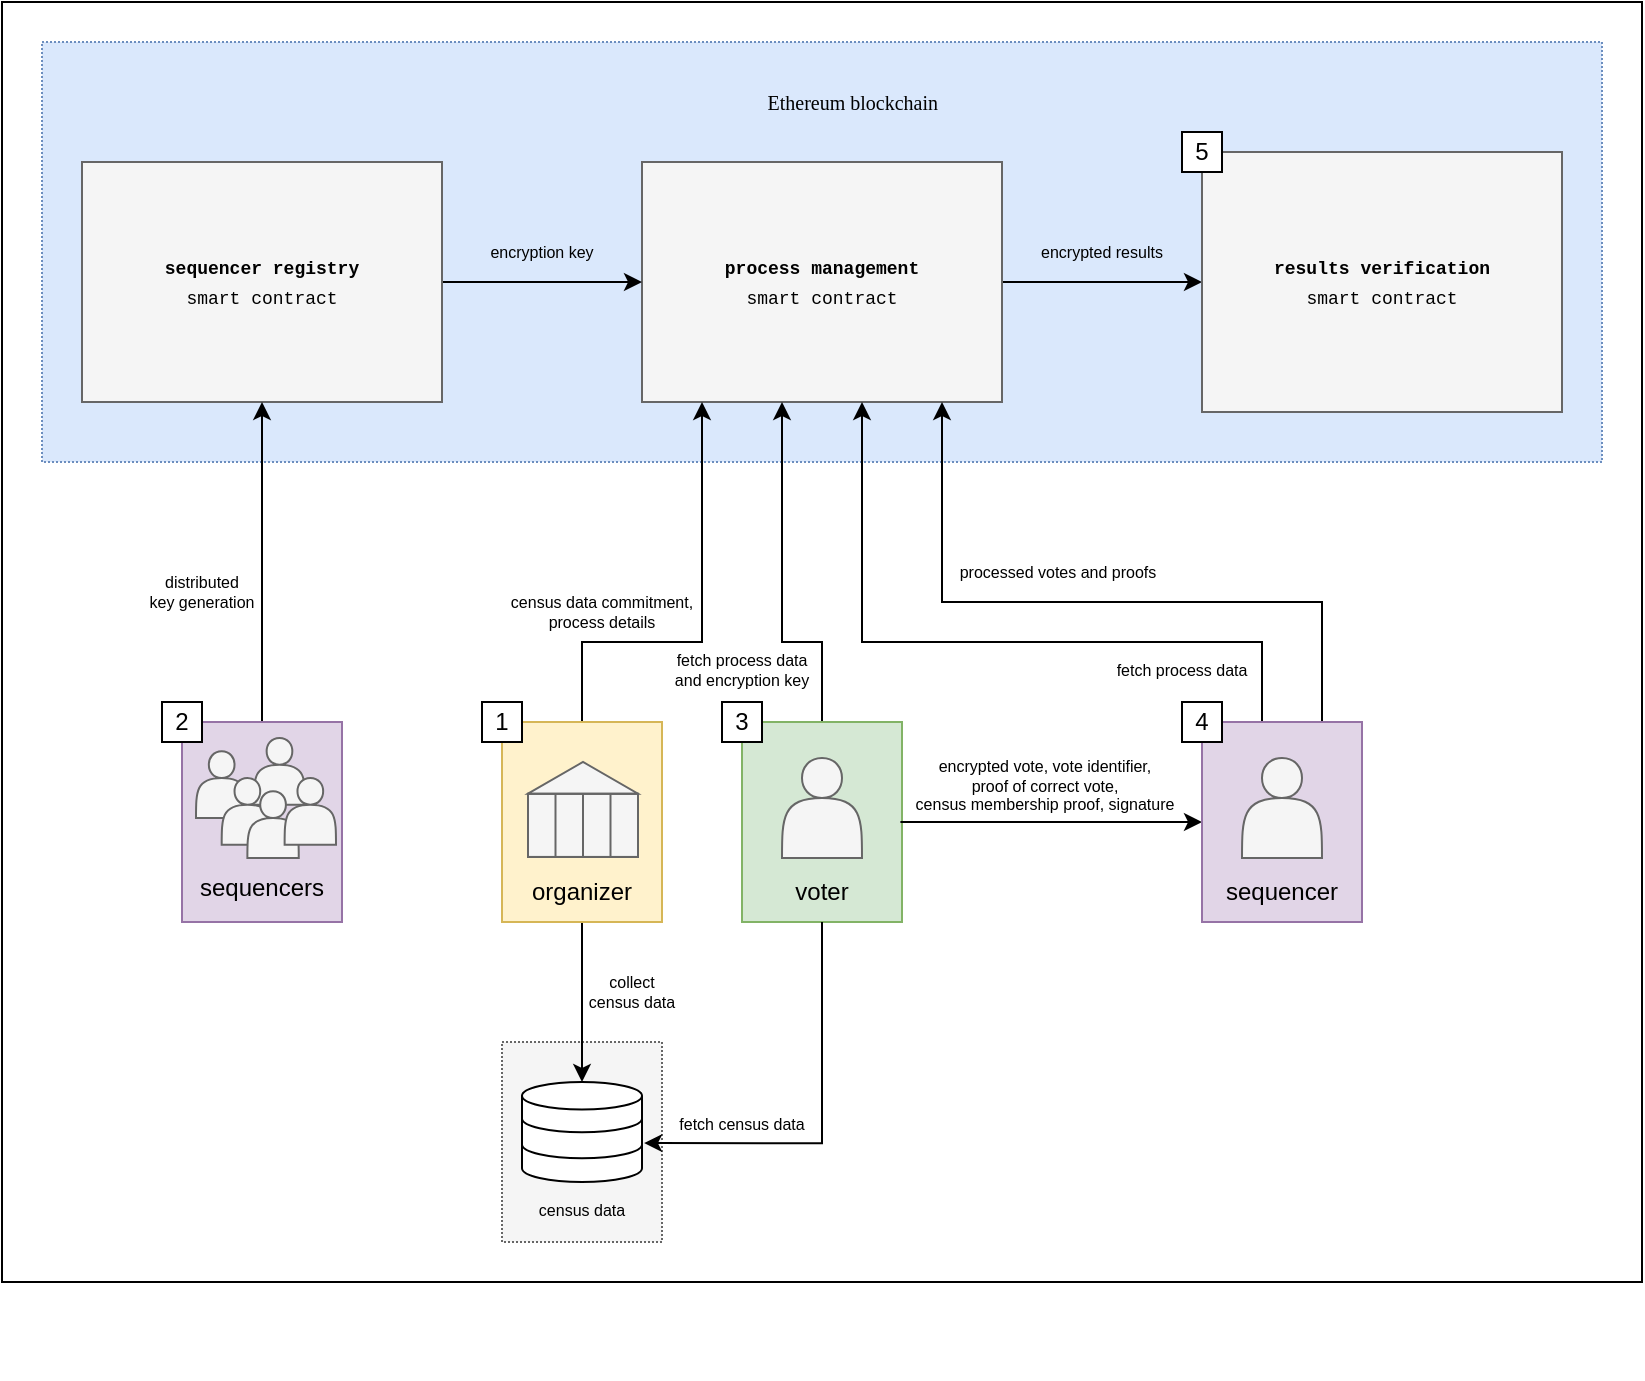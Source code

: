 <mxfile version="27.1.6" pages="2">
  <diagram name="protocol-flow" id="9_ijZpfl23uZW4xNUKwr">
    <mxGraphModel dx="196" dy="152" grid="1" gridSize="10" guides="1" tooltips="1" connect="1" arrows="1" fold="1" page="1" pageScale="1" pageWidth="1100" pageHeight="850" math="0" shadow="0">
      <root>
        <mxCell id="Iu_7Bu9hSgdt7ye1YoMF-0" />
        <mxCell id="Iu_7Bu9hSgdt7ye1YoMF-1" parent="Iu_7Bu9hSgdt7ye1YoMF-0" />
        <mxCell id="ilFAUQE9p3K1V1cAkD8p-7" value="" style="rounded=0;whiteSpace=wrap;html=1;" parent="Iu_7Bu9hSgdt7ye1YoMF-1" vertex="1">
          <mxGeometry x="160" y="80" width="820" height="640" as="geometry" />
        </mxCell>
        <mxCell id="ilFAUQE9p3K1V1cAkD8p-2" value="" style="rounded=0;whiteSpace=wrap;html=1;fillColor=#f5f5f5;dashed=1;dashPattern=1 1;strokeColor=#666666;fontColor=#333333;" parent="Iu_7Bu9hSgdt7ye1YoMF-1" vertex="1">
          <mxGeometry x="410" y="600" width="80" height="100" as="geometry" />
        </mxCell>
        <mxCell id="Iu_7Bu9hSgdt7ye1YoMF-2" value="" style="rounded=0;whiteSpace=wrap;html=1;fillColor=#dae8fc;dashed=1;dashPattern=1 1;strokeColor=#6c8ebf;" parent="Iu_7Bu9hSgdt7ye1YoMF-1" vertex="1">
          <mxGeometry x="180" y="100" width="780" height="210" as="geometry" />
        </mxCell>
        <mxCell id="Iu_7Bu9hSgdt7ye1YoMF-11" value="" style="edgeStyle=orthogonalEdgeStyle;rounded=0;orthogonalLoop=1;jettySize=auto;html=1;" parent="Iu_7Bu9hSgdt7ye1YoMF-1" source="Iu_7Bu9hSgdt7ye1YoMF-12" target="Iu_7Bu9hSgdt7ye1YoMF-15" edge="1">
          <mxGeometry relative="1" as="geometry" />
        </mxCell>
        <mxCell id="Iu_7Bu9hSgdt7ye1YoMF-12" value="&lt;font style=&quot;font-size: 9px;&quot;&gt;&lt;b&gt;process management&lt;/b&gt;&lt;br&gt;smart contract&lt;/font&gt;" style="rounded=0;whiteSpace=wrap;html=1;fontFamily=Courier New;fillColor=#f5f5f5;fontColor=#000000;strokeColor=#666666;" parent="Iu_7Bu9hSgdt7ye1YoMF-1" vertex="1">
          <mxGeometry x="480" y="160" width="180" height="120" as="geometry" />
        </mxCell>
        <mxCell id="Iu_7Bu9hSgdt7ye1YoMF-13" value="" style="edgeStyle=orthogonalEdgeStyle;rounded=0;orthogonalLoop=1;jettySize=auto;html=1;" parent="Iu_7Bu9hSgdt7ye1YoMF-1" source="Iu_7Bu9hSgdt7ye1YoMF-14" target="Iu_7Bu9hSgdt7ye1YoMF-12" edge="1">
          <mxGeometry relative="1" as="geometry" />
        </mxCell>
        <mxCell id="Iu_7Bu9hSgdt7ye1YoMF-14" value="&lt;div&gt;&lt;font color=&quot;#000000&quot; style=&quot;font-size: 9px;&quot;&gt;&lt;b&gt;sequencer registry&lt;/b&gt;&lt;br&gt;&lt;/font&gt;&lt;/div&gt;&lt;div&gt;&lt;font color=&quot;#000000&quot; style=&quot;font-size: 9px;&quot;&gt;smart contract&lt;/font&gt;&lt;/div&gt;" style="rounded=0;whiteSpace=wrap;html=1;fontFamily=Courier New;fillColor=#f5f5f5;fontColor=#333333;strokeColor=#666666;" parent="Iu_7Bu9hSgdt7ye1YoMF-1" vertex="1">
          <mxGeometry x="200" y="160" width="180" height="120" as="geometry" />
        </mxCell>
        <mxCell id="Iu_7Bu9hSgdt7ye1YoMF-20" value="" style="endArrow=classic;html=1;rounded=0;" parent="Iu_7Bu9hSgdt7ye1YoMF-1" edge="1">
          <mxGeometry width="50" height="50" relative="1" as="geometry">
            <mxPoint x="450" y="440" as="sourcePoint" />
            <mxPoint x="510" y="280" as="targetPoint" />
            <Array as="points">
              <mxPoint x="450" y="400" />
              <mxPoint x="510" y="400" />
            </Array>
          </mxGeometry>
        </mxCell>
        <mxCell id="Iu_7Bu9hSgdt7ye1YoMF-21" value="" style="endArrow=classic;html=1;rounded=0;entryX=0.5;entryY=1;entryDx=0;entryDy=0;" parent="Iu_7Bu9hSgdt7ye1YoMF-1" target="Iu_7Bu9hSgdt7ye1YoMF-14" edge="1">
          <mxGeometry width="50" height="50" relative="1" as="geometry">
            <mxPoint x="290" y="440" as="sourcePoint" />
            <mxPoint x="280.0" y="280.0" as="targetPoint" />
            <Array as="points" />
          </mxGeometry>
        </mxCell>
        <mxCell id="Iu_7Bu9hSgdt7ye1YoMF-25" value="fetch census data" style="text;html=1;align=center;verticalAlign=middle;whiteSpace=wrap;rounded=0;fontSize=8;" parent="Iu_7Bu9hSgdt7ye1YoMF-1" vertex="1">
          <mxGeometry x="490" y="631" width="80" height="19.55" as="geometry" />
        </mxCell>
        <mxCell id="Iu_7Bu9hSgdt7ye1YoMF-27" value="fetch process data and encryption key" style="text;html=1;align=center;verticalAlign=middle;whiteSpace=wrap;rounded=0;fontSize=8;" parent="Iu_7Bu9hSgdt7ye1YoMF-1" vertex="1">
          <mxGeometry x="490" y="399" width="80" height="30" as="geometry" />
        </mxCell>
        <mxCell id="Iu_7Bu9hSgdt7ye1YoMF-29" value="" style="endArrow=classic;html=1;rounded=0;" parent="Iu_7Bu9hSgdt7ye1YoMF-1" edge="1">
          <mxGeometry width="50" height="50" relative="1" as="geometry">
            <mxPoint x="660" y="760" as="sourcePoint" />
            <mxPoint x="660" y="760" as="targetPoint" />
          </mxGeometry>
        </mxCell>
        <mxCell id="Iu_7Bu9hSgdt7ye1YoMF-30" value="encrypted vote, vote identifier,&lt;br&gt;proof of correct vote,&lt;br&gt;census membership proof, signature" style="text;html=1;align=center;verticalAlign=middle;whiteSpace=wrap;rounded=0;fontSize=8;" parent="Iu_7Bu9hSgdt7ye1YoMF-1" vertex="1">
          <mxGeometry x="613.5" y="457" width="135" height="30" as="geometry" />
        </mxCell>
        <mxCell id="Iu_7Bu9hSgdt7ye1YoMF-49" value="" style="html=1;verticalLabelPosition=bottom;align=center;labelBackgroundColor=#ffffff;verticalAlign=top;strokeWidth=1;shadow=0;dashed=0;shape=mxgraph.ios7.icons.data;" parent="Iu_7Bu9hSgdt7ye1YoMF-1" vertex="1">
          <mxGeometry x="420" y="620" width="60" height="50" as="geometry" />
        </mxCell>
        <mxCell id="lkK_xYMYs6qSP8etcj2q-0" value="" style="endArrow=classic;html=1;rounded=0;" parent="Iu_7Bu9hSgdt7ye1YoMF-1" edge="1">
          <mxGeometry width="50" height="50" relative="1" as="geometry">
            <mxPoint x="790" y="440" as="sourcePoint" />
            <mxPoint x="590" y="280" as="targetPoint" />
            <Array as="points">
              <mxPoint x="790" y="400" />
              <mxPoint x="680" y="400" />
              <mxPoint x="590" y="400" />
            </Array>
          </mxGeometry>
        </mxCell>
        <mxCell id="lkK_xYMYs6qSP8etcj2q-1" value="" style="endArrow=classic;html=1;rounded=0;" parent="Iu_7Bu9hSgdt7ye1YoMF-1" edge="1">
          <mxGeometry width="50" height="50" relative="1" as="geometry">
            <mxPoint x="820" y="440" as="sourcePoint" />
            <mxPoint x="630" y="280" as="targetPoint" />
            <Array as="points">
              <mxPoint x="820" y="380" />
              <mxPoint x="720" y="380" />
              <mxPoint x="630" y="380" />
            </Array>
          </mxGeometry>
        </mxCell>
        <mxCell id="lkK_xYMYs6qSP8etcj2q-2" value="" style="endArrow=classic;html=1;rounded=0;" parent="Iu_7Bu9hSgdt7ye1YoMF-1" edge="1">
          <mxGeometry width="50" height="50" relative="1" as="geometry">
            <mxPoint x="570" y="440" as="sourcePoint" />
            <mxPoint x="550" y="280" as="targetPoint" />
            <Array as="points">
              <mxPoint x="570" y="400" />
              <mxPoint x="550" y="400" />
            </Array>
          </mxGeometry>
        </mxCell>
        <mxCell id="srKLONURFAAzG-BD-hus-11" value="" style="group" parent="Iu_7Bu9hSgdt7ye1YoMF-1" vertex="1" connectable="0">
          <mxGeometry x="240" y="430" width="90" height="110" as="geometry" />
        </mxCell>
        <mxCell id="Iu_7Bu9hSgdt7ye1YoMF-41" value="" style="group;fillColor=#e1d5e7;strokeColor=#9673a6;container=0;" parent="srKLONURFAAzG-BD-hus-11" vertex="1" connectable="0">
          <mxGeometry x="10" y="10" width="80" height="100" as="geometry" />
        </mxCell>
        <mxCell id="Iu_7Bu9hSgdt7ye1YoMF-52" value="2" style="whiteSpace=wrap;html=1;aspect=fixed;" parent="srKLONURFAAzG-BD-hus-11" vertex="1">
          <mxGeometry width="20" height="20" as="geometry" />
        </mxCell>
        <mxCell id="Iu_7Bu9hSgdt7ye1YoMF-42" value="" style="group" parent="srKLONURFAAzG-BD-hus-11" vertex="1" connectable="0">
          <mxGeometry x="17" y="18" width="70" height="60" as="geometry" />
        </mxCell>
        <mxCell id="Iu_7Bu9hSgdt7ye1YoMF-43" value="" style="shape=actor;whiteSpace=wrap;html=1;fillColor=#f5f5f5;fontColor=#333333;strokeColor=#666666;" parent="Iu_7Bu9hSgdt7ye1YoMF-42" vertex="1">
          <mxGeometry y="6.667" width="25.688" height="33.333" as="geometry" />
        </mxCell>
        <mxCell id="Iu_7Bu9hSgdt7ye1YoMF-44" value="" style="shape=actor;whiteSpace=wrap;html=1;fillColor=#f5f5f5;fontColor=#333333;strokeColor=#666666;" parent="Iu_7Bu9hSgdt7ye1YoMF-42" vertex="1">
          <mxGeometry x="28.899" width="25.688" height="33.333" as="geometry" />
        </mxCell>
        <mxCell id="Iu_7Bu9hSgdt7ye1YoMF-45" value="" style="shape=actor;whiteSpace=wrap;html=1;fillColor=#f5f5f5;fontColor=#333333;strokeColor=#666666;" parent="Iu_7Bu9hSgdt7ye1YoMF-42" vertex="1">
          <mxGeometry x="12.844" y="20.0" width="25.688" height="33.333" as="geometry" />
        </mxCell>
        <mxCell id="Iu_7Bu9hSgdt7ye1YoMF-46" value="" style="shape=actor;whiteSpace=wrap;html=1;fillColor=#f5f5f5;fontColor=#333333;strokeColor=#666666;" parent="Iu_7Bu9hSgdt7ye1YoMF-42" vertex="1">
          <mxGeometry x="25.688" y="26.667" width="25.688" height="33.333" as="geometry" />
        </mxCell>
        <mxCell id="Iu_7Bu9hSgdt7ye1YoMF-47" value="" style="shape=actor;whiteSpace=wrap;html=1;fillColor=#f5f5f5;fontColor=#333333;strokeColor=#666666;" parent="Iu_7Bu9hSgdt7ye1YoMF-42" vertex="1">
          <mxGeometry x="44.312" y="20.0" width="25.688" height="33.333" as="geometry" />
        </mxCell>
        <mxCell id="srKLONURFAAzG-BD-hus-0" value="sequencers" style="text;html=1;align=center;verticalAlign=middle;whiteSpace=wrap;rounded=0;" parent="srKLONURFAAzG-BD-hus-11" vertex="1">
          <mxGeometry x="10" y="78" width="80" height="30" as="geometry" />
        </mxCell>
        <mxCell id="srKLONURFAAzG-BD-hus-14" value="" style="group" parent="Iu_7Bu9hSgdt7ye1YoMF-1" vertex="1" connectable="0">
          <mxGeometry x="520" y="430" width="90" height="110" as="geometry" />
        </mxCell>
        <mxCell id="Iu_7Bu9hSgdt7ye1YoMF-35" value="" style="group;fillColor=#d5e8d4;strokeColor=#82b366;container=0;" parent="srKLONURFAAzG-BD-hus-14" vertex="1" connectable="0">
          <mxGeometry x="10" y="10" width="80" height="100" as="geometry" />
        </mxCell>
        <mxCell id="Iu_7Bu9hSgdt7ye1YoMF-53" value="3" style="whiteSpace=wrap;html=1;aspect=fixed;" parent="srKLONURFAAzG-BD-hus-14" vertex="1">
          <mxGeometry width="20" height="20" as="geometry" />
        </mxCell>
        <mxCell id="Iu_7Bu9hSgdt7ye1YoMF-36" value="" style="shape=actor;whiteSpace=wrap;html=1;fillColor=#f5f5f5;fontColor=#333333;strokeColor=#666666;" parent="srKLONURFAAzG-BD-hus-14" vertex="1">
          <mxGeometry x="30" y="28" width="40" height="50" as="geometry" />
        </mxCell>
        <mxCell id="srKLONURFAAzG-BD-hus-6" value="voter" style="text;html=1;align=center;verticalAlign=middle;whiteSpace=wrap;rounded=0;" parent="srKLONURFAAzG-BD-hus-14" vertex="1">
          <mxGeometry x="10" y="80" width="80" height="30" as="geometry" />
        </mxCell>
        <mxCell id="ilFAUQE9p3K1V1cAkD8p-1" value="" style="edgeStyle=orthogonalEdgeStyle;rounded=0;orthogonalLoop=1;jettySize=auto;html=1;" parent="srKLONURFAAzG-BD-hus-14" edge="1">
          <mxGeometry relative="1" as="geometry">
            <mxPoint x="89.2" y="60" as="sourcePoint" />
            <mxPoint x="240" y="60" as="targetPoint" />
          </mxGeometry>
        </mxCell>
        <mxCell id="srKLONURFAAzG-BD-hus-15" value="" style="group" parent="Iu_7Bu9hSgdt7ye1YoMF-1" vertex="1" connectable="0">
          <mxGeometry x="750" y="430" width="90" height="110" as="geometry" />
        </mxCell>
        <mxCell id="srKLONURFAAzG-BD-hus-7" value="" style="group;fillColor=#e1d5e7;strokeColor=#9673a6;container=0;" parent="srKLONURFAAzG-BD-hus-15" vertex="1" connectable="0">
          <mxGeometry x="10" y="10" width="80" height="100" as="geometry" />
        </mxCell>
        <mxCell id="srKLONURFAAzG-BD-hus-8" value="4" style="whiteSpace=wrap;html=1;aspect=fixed;" parent="srKLONURFAAzG-BD-hus-15" vertex="1">
          <mxGeometry width="20" height="20" as="geometry" />
        </mxCell>
        <mxCell id="srKLONURFAAzG-BD-hus-9" value="" style="shape=actor;whiteSpace=wrap;html=1;fillColor=#f5f5f5;fontColor=#333333;strokeColor=#666666;" parent="srKLONURFAAzG-BD-hus-15" vertex="1">
          <mxGeometry x="30" y="28" width="40" height="50" as="geometry" />
        </mxCell>
        <mxCell id="srKLONURFAAzG-BD-hus-10" value="sequencer" style="text;html=1;align=center;verticalAlign=middle;whiteSpace=wrap;rounded=0;" parent="srKLONURFAAzG-BD-hus-15" vertex="1">
          <mxGeometry x="10" y="80" width="80" height="30" as="geometry" />
        </mxCell>
        <mxCell id="Iu_7Bu9hSgdt7ye1YoMF-9" value="" style="shape=image;html=1;verticalAlign=top;verticalLabelPosition=bottom;labelBackgroundColor=#ffffff;imageAspect=0;aspect=fixed;image=https://cdn0.iconfinder.com/data/icons/phosphor-light-vol-2/256/currency-eth-light-128.png" parent="Iu_7Bu9hSgdt7ye1YoMF-1" vertex="1">
          <mxGeometry x="500" y="120" width="20" height="20" as="geometry" />
        </mxCell>
        <mxCell id="Iu_7Bu9hSgdt7ye1YoMF-10" value="&lt;div align=&quot;right&quot;&gt;Ethereum blockchain&lt;/div&gt;" style="text;strokeColor=none;align=right;fillColor=none;html=1;verticalAlign=middle;whiteSpace=wrap;rounded=0;fontFamily=Garamond;fontSize=10;" parent="Iu_7Bu9hSgdt7ye1YoMF-1" vertex="1">
          <mxGeometry x="520" y="120" width="110" height="20" as="geometry" />
        </mxCell>
        <mxCell id="Iu_7Bu9hSgdt7ye1YoMF-15" value="&lt;div&gt;&lt;font style=&quot;font-size: 9px;&quot;&gt;&lt;b&gt;results verification&lt;/b&gt;&lt;/font&gt;&lt;/div&gt;&lt;div&gt;&lt;font style=&quot;font-size: 9px;&quot;&gt;smart contract&lt;b&gt;&lt;br&gt;&lt;/b&gt;&lt;/font&gt;&lt;/div&gt;" style="rounded=0;whiteSpace=wrap;html=1;fontFamily=Courier New;fillColor=#f5f5f5;fontColor=#000000;strokeColor=#666666;" parent="Iu_7Bu9hSgdt7ye1YoMF-1" vertex="1">
          <mxGeometry x="760" y="155" width="180" height="130" as="geometry" />
        </mxCell>
        <mxCell id="Iu_7Bu9hSgdt7ye1YoMF-55" value="5" style="whiteSpace=wrap;html=1;aspect=fixed;" parent="Iu_7Bu9hSgdt7ye1YoMF-1" vertex="1">
          <mxGeometry x="750" y="145" width="20" height="20" as="geometry" />
        </mxCell>
        <mxCell id="lznc5bEyJSZAmeDWeBLt-0" value="" style="edgeStyle=orthogonalEdgeStyle;rounded=0;orthogonalLoop=1;jettySize=auto;html=1;" parent="Iu_7Bu9hSgdt7ye1YoMF-1" source="srKLONURFAAzG-BD-hus-1" target="Iu_7Bu9hSgdt7ye1YoMF-49" edge="1">
          <mxGeometry relative="1" as="geometry" />
        </mxCell>
        <mxCell id="lznc5bEyJSZAmeDWeBLt-5" value="" style="edgeStyle=orthogonalEdgeStyle;rounded=0;orthogonalLoop=1;jettySize=auto;html=1;exitX=0.5;exitY=1;exitDx=0;exitDy=0;entryX=1.017;entryY=0.611;entryDx=0;entryDy=0;entryPerimeter=0;" parent="Iu_7Bu9hSgdt7ye1YoMF-1" source="srKLONURFAAzG-BD-hus-6" target="Iu_7Bu9hSgdt7ye1YoMF-49" edge="1">
          <mxGeometry relative="1" as="geometry">
            <mxPoint x="570" y="540" as="sourcePoint" />
            <mxPoint x="570" y="630" as="targetPoint" />
            <Array as="points">
              <mxPoint x="570" y="650" />
            </Array>
          </mxGeometry>
        </mxCell>
        <mxCell id="lm6KFXZ0J-xEOVUp7bA3-0" value="collect census data" style="text;html=1;align=center;verticalAlign=middle;whiteSpace=wrap;rounded=0;fontSize=8;" parent="Iu_7Bu9hSgdt7ye1YoMF-1" vertex="1">
          <mxGeometry x="450" y="560" width="50" height="30" as="geometry" />
        </mxCell>
        <mxCell id="WomZZaRZjT9QcHENkQK_-0" value="census data commitment, process details" style="text;html=1;align=center;verticalAlign=middle;whiteSpace=wrap;rounded=0;fontSize=8;" parent="Iu_7Bu9hSgdt7ye1YoMF-1" vertex="1">
          <mxGeometry x="405" y="370" width="110" height="30" as="geometry" />
        </mxCell>
        <mxCell id="_AIhl84Dl-MKm8ExY_EF-0" value="fetch process data" style="text;html=1;align=center;verticalAlign=middle;whiteSpace=wrap;rounded=0;fontSize=8;" parent="Iu_7Bu9hSgdt7ye1YoMF-1" vertex="1">
          <mxGeometry x="710" y="399" width="80" height="30" as="geometry" />
        </mxCell>
        <mxCell id="_AIhl84Dl-MKm8ExY_EF-1" value="processed votes and proofs" style="text;html=1;align=center;verticalAlign=middle;whiteSpace=wrap;rounded=0;fontSize=8;" parent="Iu_7Bu9hSgdt7ye1YoMF-1" vertex="1">
          <mxGeometry x="633" y="350" width="110" height="30" as="geometry" />
        </mxCell>
        <mxCell id="ilFAUQE9p3K1V1cAkD8p-0" value="distributed&lt;br&gt;key generation" style="text;html=1;align=center;verticalAlign=middle;whiteSpace=wrap;rounded=0;fontSize=8;" parent="Iu_7Bu9hSgdt7ye1YoMF-1" vertex="1">
          <mxGeometry x="230" y="360" width="60" height="30" as="geometry" />
        </mxCell>
        <mxCell id="ilFAUQE9p3K1V1cAkD8p-8" value="encryption key" style="text;html=1;align=center;verticalAlign=middle;whiteSpace=wrap;rounded=0;fontSize=8;" parent="Iu_7Bu9hSgdt7ye1YoMF-1" vertex="1">
          <mxGeometry x="380" y="190" width="100" height="30" as="geometry" />
        </mxCell>
        <mxCell id="ilFAUQE9p3K1V1cAkD8p-9" value="encrypted results" style="text;html=1;align=center;verticalAlign=middle;whiteSpace=wrap;rounded=0;fontSize=8;" parent="Iu_7Bu9hSgdt7ye1YoMF-1" vertex="1">
          <mxGeometry x="660" y="190" width="100" height="30" as="geometry" />
        </mxCell>
        <mxCell id="r84E_1G94DKbnbEAxcN0-0" value="census data" style="text;html=1;align=center;verticalAlign=middle;whiteSpace=wrap;rounded=0;fontSize=8;" parent="Iu_7Bu9hSgdt7ye1YoMF-1" vertex="1">
          <mxGeometry x="425" y="669.1" width="50" height="30" as="geometry" />
        </mxCell>
        <mxCell id="gYZxT68eDZA619NTKZw1-5" value="" style="group" parent="Iu_7Bu9hSgdt7ye1YoMF-1" vertex="1" connectable="0">
          <mxGeometry x="410" y="440" width="80" height="100" as="geometry" />
        </mxCell>
        <mxCell id="Iu_7Bu9hSgdt7ye1YoMF-16" value="" style="group;fillColor=#fff2cc;strokeColor=#d6b656;container=0;" parent="gYZxT68eDZA619NTKZw1-5" vertex="1" connectable="0">
          <mxGeometry width="80" height="100" as="geometry" />
        </mxCell>
        <mxCell id="srKLONURFAAzG-BD-hus-1" value="organizer" style="text;html=1;align=center;verticalAlign=middle;whiteSpace=wrap;rounded=0;" parent="gYZxT68eDZA619NTKZw1-5" vertex="1">
          <mxGeometry y="70" width="80" height="30" as="geometry" />
        </mxCell>
        <mxCell id="Iu_7Bu9hSgdt7ye1YoMF-18" value="" style="shape=image;html=1;verticalAlign=top;verticalLabelPosition=bottom;labelBackgroundColor=#ffffff;imageAspect=0;aspect=fixed;image=https://cdn1.iconfinder.com/data/icons/business-and-finance-20/200/vector_65_02-128.png" parent="gYZxT68eDZA619NTKZw1-5" vertex="1">
          <mxGeometry x="10" y="10" width="60" height="60" as="geometry" />
        </mxCell>
        <mxCell id="Xpk0SvLKABjG2myerGQv-11" value="" style="group" vertex="1" connectable="0" parent="gYZxT68eDZA619NTKZw1-5">
          <mxGeometry x="13" y="20" width="55" height="58" as="geometry" />
        </mxCell>
        <mxCell id="Xpk0SvLKABjG2myerGQv-10" value="" style="rounded=0;whiteSpace=wrap;html=1;fillColor=#F5F5F5;strokeColor=#818C80;" vertex="1" parent="Xpk0SvLKABjG2myerGQv-11">
          <mxGeometry y="15.82" width="55" height="31.631" as="geometry" />
        </mxCell>
        <mxCell id="Xpk0SvLKABjG2myerGQv-2" value="" style="verticalLabelPosition=bottom;verticalAlign=top;html=1;shape=mxgraph.basic.acute_triangle;dx=0.5;fillColor=#F5F5F5;strokeColor=#666666;" vertex="1" parent="Xpk0SvLKABjG2myerGQv-11">
          <mxGeometry width="55" height="15.817" as="geometry" />
        </mxCell>
        <mxCell id="Xpk0SvLKABjG2myerGQv-3" value="" style="swimlane;startSize=0;fillColor=#F5F5F5;strokeColor=#666666;" vertex="1" parent="Xpk0SvLKABjG2myerGQv-11">
          <mxGeometry y="15.82" width="55" height="31.631" as="geometry">
            <mxRectangle y="15.003" width="50" height="40" as="alternateBounds" />
          </mxGeometry>
        </mxCell>
        <mxCell id="Xpk0SvLKABjG2myerGQv-4" value="" style="endArrow=none;html=1;rounded=0;exitX=0.25;exitY=1;exitDx=0;exitDy=0;entryX=0.25;entryY=0;entryDx=0;entryDy=0;strokeColor=#666666;" edge="1" parent="Xpk0SvLKABjG2myerGQv-11" source="Xpk0SvLKABjG2myerGQv-3" target="Xpk0SvLKABjG2myerGQv-3">
          <mxGeometry width="50" height="50" relative="1" as="geometry">
            <mxPoint x="-16.5" y="42.18" as="sourcePoint" />
            <mxPoint x="11" y="15.817" as="targetPoint" />
          </mxGeometry>
        </mxCell>
        <mxCell id="Xpk0SvLKABjG2myerGQv-5" value="" style="endArrow=none;html=1;rounded=0;exitX=0.5;exitY=1;exitDx=0;exitDy=0;entryX=0.5;entryY=1;entryDx=0;entryDy=0;entryPerimeter=0;strokeColor=#666666;" edge="1" parent="Xpk0SvLKABjG2myerGQv-11" source="Xpk0SvLKABjG2myerGQv-3" target="Xpk0SvLKABjG2myerGQv-2">
          <mxGeometry width="50" height="50" relative="1" as="geometry">
            <mxPoint x="49.5" y="94.904" as="sourcePoint" />
            <mxPoint x="49.5" y="63.269" as="targetPoint" />
          </mxGeometry>
        </mxCell>
        <mxCell id="Xpk0SvLKABjG2myerGQv-6" value="" style="endArrow=none;html=1;rounded=0;exitX=0.75;exitY=1;exitDx=0;exitDy=0;entryX=0.75;entryY=0;entryDx=0;entryDy=0;strokeColor=#666666;" edge="1" parent="Xpk0SvLKABjG2myerGQv-11" source="Xpk0SvLKABjG2myerGQv-3" target="Xpk0SvLKABjG2myerGQv-3">
          <mxGeometry width="50" height="50" relative="1" as="geometry">
            <mxPoint x="60.5" y="94.904" as="sourcePoint" />
            <mxPoint x="60.5" y="63.269" as="targetPoint" />
          </mxGeometry>
        </mxCell>
        <mxCell id="Iu_7Bu9hSgdt7ye1YoMF-51" value="1" style="whiteSpace=wrap;html=1;aspect=fixed;" parent="Iu_7Bu9hSgdt7ye1YoMF-1" vertex="1">
          <mxGeometry x="400" y="430" width="20" height="20" as="geometry" />
        </mxCell>
      </root>
    </mxGraphModel>
  </diagram>
  <diagram name="protocol-flow-2" id="GXqdlbCB9lpYnUvX6Q1z">
    <mxGraphModel dx="362" dy="1130" grid="1" gridSize="10" guides="1" tooltips="1" connect="1" arrows="1" fold="1" page="1" pageScale="1" pageWidth="1100" pageHeight="850" math="0" shadow="0">
      <root>
        <mxCell id="V2N6_Z3ANFqjPdOCeADp-0" />
        <mxCell id="V2N6_Z3ANFqjPdOCeADp-1" parent="V2N6_Z3ANFqjPdOCeADp-0" />
        <mxCell id="uPCFO2vmJDgjY3oAvew6-5" value="" style="rounded=0;whiteSpace=wrap;html=1;fillColor=#dae8fc;dashed=1;dashPattern=1 1;strokeColor=#6c8ebf;" parent="V2N6_Z3ANFqjPdOCeADp-1" vertex="1">
          <mxGeometry x="460" y="-120" width="160" height="760" as="geometry" />
        </mxCell>
        <mxCell id="V2N6_Z3ANFqjPdOCeADp-2" value="" style="group" parent="V2N6_Z3ANFqjPdOCeADp-1" vertex="1" connectable="0">
          <mxGeometry x="470" y="-70" width="140" height="32.5" as="geometry" />
        </mxCell>
        <mxCell id="V2N6_Z3ANFqjPdOCeADp-3" value="" style="endArrow=none;html=1;rounded=0;entryX=0.53;entryY=0.488;entryDx=0;entryDy=0;entryPerimeter=0;" parent="V2N6_Z3ANFqjPdOCeADp-2" target="V2N6_Z3ANFqjPdOCeADp-6" edge="1">
          <mxGeometry width="50" height="50" relative="1" as="geometry">
            <mxPoint x="14" y="16.25" as="sourcePoint" />
            <mxPoint x="49" y="-24.375" as="targetPoint" />
          </mxGeometry>
        </mxCell>
        <mxCell id="V2N6_Z3ANFqjPdOCeADp-4" value="" style="html=1;shape=mxgraph.basic.isocube;isoAngle=15;fillColor=#f5f5f5;fontColor=#333333;strokeColor=#666666;" parent="V2N6_Z3ANFqjPdOCeADp-2" vertex="1">
          <mxGeometry width="28" height="30" as="geometry" />
        </mxCell>
        <mxCell id="V2N6_Z3ANFqjPdOCeADp-5" value="" style="html=1;shape=mxgraph.basic.isocube;isoAngle=15;fillColor=#f5f5f5;fontColor=#333333;strokeColor=#666666;" parent="V2N6_Z3ANFqjPdOCeADp-2" vertex="1">
          <mxGeometry x="56" width="28" height="30" as="geometry" />
        </mxCell>
        <mxCell id="V2N6_Z3ANFqjPdOCeADp-6" value="" style="html=1;shape=mxgraph.basic.isocube;isoAngle=15;fillColor=#f5f5f5;fontColor=#333333;strokeColor=#666666;" parent="V2N6_Z3ANFqjPdOCeADp-2" vertex="1">
          <mxGeometry x="112" width="28" height="30" as="geometry" />
        </mxCell>
        <mxCell id="V2N6_Z3ANFqjPdOCeADp-7" value="" style="group" parent="V2N6_Z3ANFqjPdOCeADp-1" vertex="1" connectable="0">
          <mxGeometry x="475" y="-110" width="130" height="20" as="geometry" />
        </mxCell>
        <mxCell id="V2N6_Z3ANFqjPdOCeADp-8" value="" style="shape=image;html=1;verticalAlign=top;verticalLabelPosition=bottom;labelBackgroundColor=#ffffff;imageAspect=0;aspect=fixed;image=https://cdn0.iconfinder.com/data/icons/phosphor-light-vol-2/256/currency-eth-light-128.png" parent="V2N6_Z3ANFqjPdOCeADp-7" vertex="1">
          <mxGeometry width="20" height="20" as="geometry" />
        </mxCell>
        <mxCell id="V2N6_Z3ANFqjPdOCeADp-9" value="Ethereum blockchain" style="text;strokeColor=none;align=center;fillColor=none;html=1;verticalAlign=middle;whiteSpace=wrap;rounded=0;fontFamily=Garamond;fontSize=10;" parent="V2N6_Z3ANFqjPdOCeADp-7" vertex="1">
          <mxGeometry x="20" width="110" height="20" as="geometry" />
        </mxCell>
        <mxCell id="uPCFO2vmJDgjY3oAvew6-0" value="" style="edgeStyle=orthogonalEdgeStyle;rounded=0;orthogonalLoop=1;jettySize=auto;html=1;" parent="V2N6_Z3ANFqjPdOCeADp-1" source="V2N6_Z3ANFqjPdOCeADp-10" target="V2N6_Z3ANFqjPdOCeADp-12" edge="1">
          <mxGeometry relative="1" as="geometry" />
        </mxCell>
        <mxCell id="V2N6_Z3ANFqjPdOCeADp-10" value="&lt;font style=&quot;font-size: 9px;&quot;&gt;&lt;b&gt;process management&lt;/b&gt; smart contract&lt;/font&gt;" style="rounded=0;whiteSpace=wrap;html=1;fontFamily=Courier New;fillColor=#f5f5f5;fontColor=#000000;strokeColor=#666666;" parent="V2N6_Z3ANFqjPdOCeADp-1" vertex="1">
          <mxGeometry x="480" y="240" width="120" height="130" as="geometry" />
        </mxCell>
        <mxCell id="uPCFO2vmJDgjY3oAvew6-2" value="" style="edgeStyle=orthogonalEdgeStyle;rounded=0;orthogonalLoop=1;jettySize=auto;html=1;" parent="V2N6_Z3ANFqjPdOCeADp-1" source="V2N6_Z3ANFqjPdOCeADp-11" target="V2N6_Z3ANFqjPdOCeADp-10" edge="1">
          <mxGeometry relative="1" as="geometry" />
        </mxCell>
        <mxCell id="V2N6_Z3ANFqjPdOCeADp-11" value="&lt;div&gt;&lt;font color=&quot;#000000&quot; style=&quot;font-size: 9px;&quot;&gt;&lt;b&gt;sequencer registry&lt;/b&gt;&lt;br&gt;&lt;/font&gt;&lt;/div&gt;&lt;div&gt;&lt;font color=&quot;#000000&quot; style=&quot;font-size: 9px;&quot;&gt;smart contract&lt;/font&gt;&lt;/div&gt;" style="rounded=0;whiteSpace=wrap;html=1;fontFamily=Courier New;fillColor=#f5f5f5;fontColor=#333333;strokeColor=#666666;" parent="V2N6_Z3ANFqjPdOCeADp-1" vertex="1">
          <mxGeometry x="480" width="120" height="130" as="geometry" />
        </mxCell>
        <mxCell id="V2N6_Z3ANFqjPdOCeADp-12" value="&lt;div&gt;&lt;font style=&quot;font-size: 9px;&quot;&gt;&lt;b&gt;results verification&lt;/b&gt;&lt;/font&gt;&lt;/div&gt;&lt;div&gt;&lt;font style=&quot;font-size: 9px;&quot;&gt;smart contract&lt;b&gt;&lt;br&gt;&lt;/b&gt;&lt;/font&gt;&lt;/div&gt;" style="rounded=0;whiteSpace=wrap;html=1;fontFamily=Courier New;fillColor=#f5f5f5;fontColor=#000000;strokeColor=#666666;" parent="V2N6_Z3ANFqjPdOCeADp-1" vertex="1">
          <mxGeometry x="480" y="480" width="120" height="130" as="geometry" />
        </mxCell>
        <mxCell id="V2N6_Z3ANFqjPdOCeADp-14" value="" style="group;fillColor=#fff2cc;strokeColor=#d6b656;" parent="V2N6_Z3ANFqjPdOCeADp-1" vertex="1" connectable="0">
          <mxGeometry x="200" y="225" width="80" height="70" as="geometry" />
        </mxCell>
        <mxCell id="V2N6_Z3ANFqjPdOCeADp-15" value="&lt;font face=&quot;Garamond&quot;&gt;organizer&lt;/font&gt;" style="text;html=1;align=center;verticalAlign=middle;resizable=0;points=[];autosize=1;strokeColor=none;fillColor=none;fontFamily=Helvetica;" parent="V2N6_Z3ANFqjPdOCeADp-14" vertex="1">
          <mxGeometry y="40" width="80" height="30" as="geometry" />
        </mxCell>
        <mxCell id="V2N6_Z3ANFqjPdOCeADp-16" value="" style="shape=image;html=1;verticalAlign=top;verticalLabelPosition=bottom;labelBackgroundColor=#ffffff;imageAspect=0;aspect=fixed;image=https://cdn1.iconfinder.com/data/icons/business-and-finance-20/200/vector_65_02-128.png" parent="V2N6_Z3ANFqjPdOCeADp-14" vertex="1">
          <mxGeometry x="15" width="50" height="50" as="geometry" />
        </mxCell>
        <mxCell id="uPCFO2vmJDgjY3oAvew6-19" value="" style="endArrow=classic;html=1;rounded=0;entryX=1.026;entryY=0.615;entryDx=0;entryDy=0;entryPerimeter=0;" parent="V2N6_Z3ANFqjPdOCeADp-14" target="uPCFO2vmJDgjY3oAvew6-16" edge="1">
          <mxGeometry width="50" height="50" relative="1" as="geometry">
            <mxPoint y="34.79" as="sourcePoint" />
            <mxPoint x="-80" y="35" as="targetPoint" />
          </mxGeometry>
        </mxCell>
        <mxCell id="V2N6_Z3ANFqjPdOCeADp-17" value="" style="endArrow=classic;html=1;rounded=0;" parent="V2N6_Z3ANFqjPdOCeADp-1" edge="1">
          <mxGeometry width="50" height="50" relative="1" as="geometry">
            <mxPoint x="280" y="260" as="sourcePoint" />
            <mxPoint x="480" y="260" as="targetPoint" />
          </mxGeometry>
        </mxCell>
        <mxCell id="V2N6_Z3ANFqjPdOCeADp-25" value="" style="endArrow=classic;html=1;rounded=0;entryX=1.006;entryY=0.459;entryDx=0;entryDy=0;entryPerimeter=0;" parent="V2N6_Z3ANFqjPdOCeADp-1" target="V2N6_Z3ANFqjPdOCeADp-11" edge="1">
          <mxGeometry width="50" height="50" relative="1" as="geometry">
            <mxPoint x="760" y="60" as="sourcePoint" />
            <mxPoint x="610" y="60.34" as="targetPoint" />
          </mxGeometry>
        </mxCell>
        <mxCell id="V2N6_Z3ANFqjPdOCeADp-26" value="distributed key generation" style="text;html=1;align=center;verticalAlign=middle;whiteSpace=wrap;rounded=0;fontSize=8;" parent="V2N6_Z3ANFqjPdOCeADp-1" vertex="1">
          <mxGeometry x="610" y="30" width="150" height="30" as="geometry" />
        </mxCell>
        <mxCell id="V2N6_Z3ANFqjPdOCeADp-27" value="census data commitment, process details" style="text;html=1;align=center;verticalAlign=middle;whiteSpace=wrap;rounded=0;fontSize=8;" parent="V2N6_Z3ANFqjPdOCeADp-1" vertex="1">
          <mxGeometry x="330" y="225" width="100" height="30" as="geometry" />
        </mxCell>
        <mxCell id="V2N6_Z3ANFqjPdOCeADp-29" value="" style="endArrow=classic;html=1;rounded=0;exitX=0.085;exitY=0.592;exitDx=0;exitDy=0;exitPerimeter=0;" parent="V2N6_Z3ANFqjPdOCeADp-1" source="V2N6_Z3ANFqjPdOCeADp-13" edge="1">
          <mxGeometry width="50" height="50" relative="1" as="geometry">
            <mxPoint x="200" y="420" as="sourcePoint" />
            <mxPoint x="80" y="280" as="targetPoint" />
            <Array as="points">
              <mxPoint x="80" y="420" />
            </Array>
          </mxGeometry>
        </mxCell>
        <mxCell id="V2N6_Z3ANFqjPdOCeADp-30" value="fetch census data" style="text;html=1;align=center;verticalAlign=middle;whiteSpace=wrap;rounded=0;fontSize=8;" parent="V2N6_Z3ANFqjPdOCeADp-1" vertex="1">
          <mxGeometry x="100" y="390" width="80" height="30" as="geometry" />
        </mxCell>
        <mxCell id="V2N6_Z3ANFqjPdOCeADp-31" value="" style="endArrow=classic;html=1;rounded=0;entryX=-0.005;entryY=0.384;entryDx=0;entryDy=0;entryPerimeter=0;" parent="V2N6_Z3ANFqjPdOCeADp-1" target="V2N6_Z3ANFqjPdOCeADp-10" edge="1">
          <mxGeometry width="50" height="50" relative="1" as="geometry">
            <mxPoint x="260" y="420" as="sourcePoint" />
            <mxPoint x="480" y="280" as="targetPoint" />
            <Array as="points">
              <mxPoint x="360" y="420" />
              <mxPoint x="360" y="290" />
            </Array>
          </mxGeometry>
        </mxCell>
        <mxCell id="V2N6_Z3ANFqjPdOCeADp-33" value="fetch process data and encryption key" style="text;html=1;align=center;verticalAlign=middle;whiteSpace=wrap;rounded=0;fontSize=8;" parent="V2N6_Z3ANFqjPdOCeADp-1" vertex="1">
          <mxGeometry x="280" y="390" width="80" height="30" as="geometry" />
        </mxCell>
        <mxCell id="V2N6_Z3ANFqjPdOCeADp-34" value="" style="endArrow=classic;html=1;rounded=0;" parent="V2N6_Z3ANFqjPdOCeADp-1" edge="1">
          <mxGeometry width="50" height="50" relative="1" as="geometry">
            <mxPoint x="239.85" y="470" as="sourcePoint" />
            <mxPoint x="239.85" y="570" as="targetPoint" />
            <Array as="points">
              <mxPoint x="239.85" y="570" />
            </Array>
          </mxGeometry>
        </mxCell>
        <mxCell id="V2N6_Z3ANFqjPdOCeADp-35" value="" style="endArrow=classic;html=1;rounded=0;" parent="V2N6_Z3ANFqjPdOCeADp-1" edge="1">
          <mxGeometry width="50" height="50" relative="1" as="geometry">
            <mxPoint x="280" y="420" as="sourcePoint" />
            <mxPoint x="280" y="420" as="targetPoint" />
          </mxGeometry>
        </mxCell>
        <mxCell id="V2N6_Z3ANFqjPdOCeADp-39" value="encrypted vote, proof of correct vote, census membership proof, signature" style="text;html=1;align=center;verticalAlign=middle;whiteSpace=wrap;rounded=0;fontSize=8;" parent="V2N6_Z3ANFqjPdOCeADp-1" vertex="1">
          <mxGeometry x="150" y="500" width="80" height="30" as="geometry" />
        </mxCell>
        <mxCell id="V2N6_Z3ANFqjPdOCeADp-40" value="" style="endArrow=classic;html=1;rounded=0;entryX=0.001;entryY=0.617;entryDx=0;entryDy=0;entryPerimeter=0;" parent="V2N6_Z3ANFqjPdOCeADp-1" target="V2N6_Z3ANFqjPdOCeADp-10" edge="1">
          <mxGeometry width="50" height="50" relative="1" as="geometry">
            <mxPoint x="280" y="590" as="sourcePoint" />
            <mxPoint x="480" y="300" as="targetPoint" />
            <Array as="points">
              <mxPoint x="400" y="590" />
              <mxPoint x="400" y="360" />
              <mxPoint x="400" y="320" />
            </Array>
          </mxGeometry>
        </mxCell>
        <mxCell id="V2N6_Z3ANFqjPdOCeADp-41" value="fetch process data" style="text;html=1;align=center;verticalAlign=middle;whiteSpace=wrap;rounded=0;fontSize=8;" parent="V2N6_Z3ANFqjPdOCeADp-1" vertex="1">
          <mxGeometry x="280" y="560" width="80" height="30" as="geometry" />
        </mxCell>
        <mxCell id="uPCFO2vmJDgjY3oAvew6-1" value="" style="endArrow=classic;html=1;rounded=0;entryX=0.009;entryY=0.845;entryDx=0;entryDy=0;entryPerimeter=0;" parent="V2N6_Z3ANFqjPdOCeADp-1" target="V2N6_Z3ANFqjPdOCeADp-10" edge="1">
          <mxGeometry width="50" height="50" relative="1" as="geometry">
            <mxPoint x="280" y="610" as="sourcePoint" />
            <mxPoint x="470" y="320" as="targetPoint" />
            <Array as="points">
              <mxPoint x="400" y="610" />
              <mxPoint x="440" y="610" />
              <mxPoint x="440" y="390" />
              <mxPoint x="440" y="350" />
            </Array>
          </mxGeometry>
        </mxCell>
        <mxCell id="uPCFO2vmJDgjY3oAvew6-3" value="encryption key" style="text;html=1;align=center;verticalAlign=middle;whiteSpace=wrap;rounded=0;fontSize=8;" parent="V2N6_Z3ANFqjPdOCeADp-1" vertex="1">
          <mxGeometry x="540" y="170" width="80" height="20" as="geometry" />
        </mxCell>
        <mxCell id="uPCFO2vmJDgjY3oAvew6-7" value="" style="group;fillColor=#d5e8d4;strokeColor=#82b366;" parent="V2N6_Z3ANFqjPdOCeADp-1" vertex="1" connectable="0">
          <mxGeometry x="215" y="390" width="50" height="80" as="geometry" />
        </mxCell>
        <mxCell id="V2N6_Z3ANFqjPdOCeADp-13" value="" style="shape=actor;whiteSpace=wrap;html=1;fillColor=#f5f5f5;fontColor=#333333;strokeColor=#666666;" parent="uPCFO2vmJDgjY3oAvew6-7" vertex="1">
          <mxGeometry x="5" width="40" height="50" as="geometry" />
        </mxCell>
        <mxCell id="V2N6_Z3ANFqjPdOCeADp-28" value="&lt;font face=&quot;Garamond&quot;&gt;voter&lt;/font&gt;" style="text;html=1;align=center;verticalAlign=middle;resizable=0;points=[];autosize=1;strokeColor=none;fillColor=none;fontFamily=Helvetica;" parent="uPCFO2vmJDgjY3oAvew6-7" vertex="1">
          <mxGeometry y="50" width="50" height="30" as="geometry" />
        </mxCell>
        <mxCell id="uPCFO2vmJDgjY3oAvew6-8" value="" style="group;fillColor=#e1d5e7;strokeColor=#9673a6;" parent="V2N6_Z3ANFqjPdOCeADp-1" vertex="1" connectable="0">
          <mxGeometry x="200" y="570" width="80" height="80" as="geometry" />
        </mxCell>
        <mxCell id="V2N6_Z3ANFqjPdOCeADp-37" value="" style="shape=actor;whiteSpace=wrap;html=1;fillColor=#f5f5f5;fontColor=#333333;strokeColor=#666666;" parent="uPCFO2vmJDgjY3oAvew6-8" vertex="1">
          <mxGeometry x="20" width="40" height="50" as="geometry" />
        </mxCell>
        <mxCell id="V2N6_Z3ANFqjPdOCeADp-38" value="&lt;font face=&quot;Garamond&quot;&gt;sequencer&lt;/font&gt;" style="text;html=1;align=center;verticalAlign=middle;resizable=0;points=[];autosize=1;strokeColor=none;fillColor=none;fontFamily=Helvetica;" parent="uPCFO2vmJDgjY3oAvew6-8" vertex="1">
          <mxGeometry y="50" width="80" height="30" as="geometry" />
        </mxCell>
        <mxCell id="uPCFO2vmJDgjY3oAvew6-9" value="" style="group;fillColor=#e1d5e7;strokeColor=#9673a6;" parent="V2N6_Z3ANFqjPdOCeADp-1" vertex="1" connectable="0">
          <mxGeometry x="760" y="20" width="90" height="90" as="geometry" />
        </mxCell>
        <mxCell id="V2N6_Z3ANFqjPdOCeADp-18" value="" style="group" parent="uPCFO2vmJDgjY3oAvew6-9" vertex="1" connectable="0">
          <mxGeometry x="10" width="70" height="60" as="geometry" />
        </mxCell>
        <mxCell id="V2N6_Z3ANFqjPdOCeADp-19" value="" style="shape=actor;whiteSpace=wrap;html=1;fillColor=#f5f5f5;fontColor=#333333;strokeColor=#666666;" parent="V2N6_Z3ANFqjPdOCeADp-18" vertex="1">
          <mxGeometry y="6.667" width="25.688" height="33.333" as="geometry" />
        </mxCell>
        <mxCell id="V2N6_Z3ANFqjPdOCeADp-20" value="" style="shape=actor;whiteSpace=wrap;html=1;fillColor=#f5f5f5;fontColor=#333333;strokeColor=#666666;" parent="V2N6_Z3ANFqjPdOCeADp-18" vertex="1">
          <mxGeometry x="28.899" width="25.688" height="33.333" as="geometry" />
        </mxCell>
        <mxCell id="V2N6_Z3ANFqjPdOCeADp-21" value="" style="shape=actor;whiteSpace=wrap;html=1;fillColor=#f5f5f5;fontColor=#333333;strokeColor=#666666;" parent="V2N6_Z3ANFqjPdOCeADp-18" vertex="1">
          <mxGeometry x="12.844" y="20.0" width="25.688" height="33.333" as="geometry" />
        </mxCell>
        <mxCell id="V2N6_Z3ANFqjPdOCeADp-22" value="" style="shape=actor;whiteSpace=wrap;html=1;fillColor=#f5f5f5;fontColor=#333333;strokeColor=#666666;" parent="V2N6_Z3ANFqjPdOCeADp-18" vertex="1">
          <mxGeometry x="25.688" y="26.667" width="25.688" height="33.333" as="geometry" />
        </mxCell>
        <mxCell id="V2N6_Z3ANFqjPdOCeADp-23" value="" style="shape=actor;whiteSpace=wrap;html=1;fillColor=#f5f5f5;fontColor=#333333;strokeColor=#666666;" parent="V2N6_Z3ANFqjPdOCeADp-18" vertex="1">
          <mxGeometry x="44.312" y="20.0" width="25.688" height="33.333" as="geometry" />
        </mxCell>
        <mxCell id="V2N6_Z3ANFqjPdOCeADp-24" value="&lt;font face=&quot;Garamond&quot;&gt;sequencers&lt;/font&gt;" style="text;html=1;align=center;verticalAlign=middle;resizable=0;points=[];autosize=1;strokeColor=none;fillColor=none;fontFamily=Helvetica;" parent="uPCFO2vmJDgjY3oAvew6-9" vertex="1">
          <mxGeometry y="60" width="90" height="30" as="geometry" />
        </mxCell>
        <mxCell id="uPCFO2vmJDgjY3oAvew6-16" value="" style="html=1;verticalLabelPosition=bottom;align=center;labelBackgroundColor=#ffffff;verticalAlign=top;strokeWidth=1;shadow=0;dashed=0;shape=mxgraph.ios7.icons.data;" parent="V2N6_Z3ANFqjPdOCeADp-1" vertex="1">
          <mxGeometry x="50" y="230" width="60" height="49.1" as="geometry" />
        </mxCell>
        <mxCell id="uPCFO2vmJDgjY3oAvew6-17" value="census data" style="text;html=1;align=center;verticalAlign=middle;whiteSpace=wrap;rounded=0;fontSize=8;" parent="V2N6_Z3ANFqjPdOCeADp-1" vertex="1">
          <mxGeometry x="130" y="230" width="70" height="30" as="geometry" />
        </mxCell>
        <mxCell id="uPCFO2vmJDgjY3oAvew6-21" value="1" style="whiteSpace=wrap;html=1;aspect=fixed;" parent="V2N6_Z3ANFqjPdOCeADp-1" vertex="1">
          <mxGeometry x="195" y="220" width="20" height="20" as="geometry" />
        </mxCell>
        <mxCell id="uPCFO2vmJDgjY3oAvew6-22" value="2" style="whiteSpace=wrap;html=1;aspect=fixed;" parent="V2N6_Z3ANFqjPdOCeADp-1" vertex="1">
          <mxGeometry x="840" y="10" width="20" height="20" as="geometry" />
        </mxCell>
        <mxCell id="uPCFO2vmJDgjY3oAvew6-23" value="3" style="whiteSpace=wrap;html=1;aspect=fixed;" parent="V2N6_Z3ANFqjPdOCeADp-1" vertex="1">
          <mxGeometry x="200" y="380" width="20" height="20" as="geometry" />
        </mxCell>
        <mxCell id="uPCFO2vmJDgjY3oAvew6-24" value="4" style="whiteSpace=wrap;html=1;aspect=fixed;" parent="V2N6_Z3ANFqjPdOCeADp-1" vertex="1">
          <mxGeometry x="190" y="560" width="20" height="20" as="geometry" />
        </mxCell>
        <mxCell id="uPCFO2vmJDgjY3oAvew6-25" value="5" style="whiteSpace=wrap;html=1;aspect=fixed;" parent="V2N6_Z3ANFqjPdOCeADp-1" vertex="1">
          <mxGeometry x="585" y="470" width="20" height="20" as="geometry" />
        </mxCell>
      </root>
    </mxGraphModel>
  </diagram>
</mxfile>
